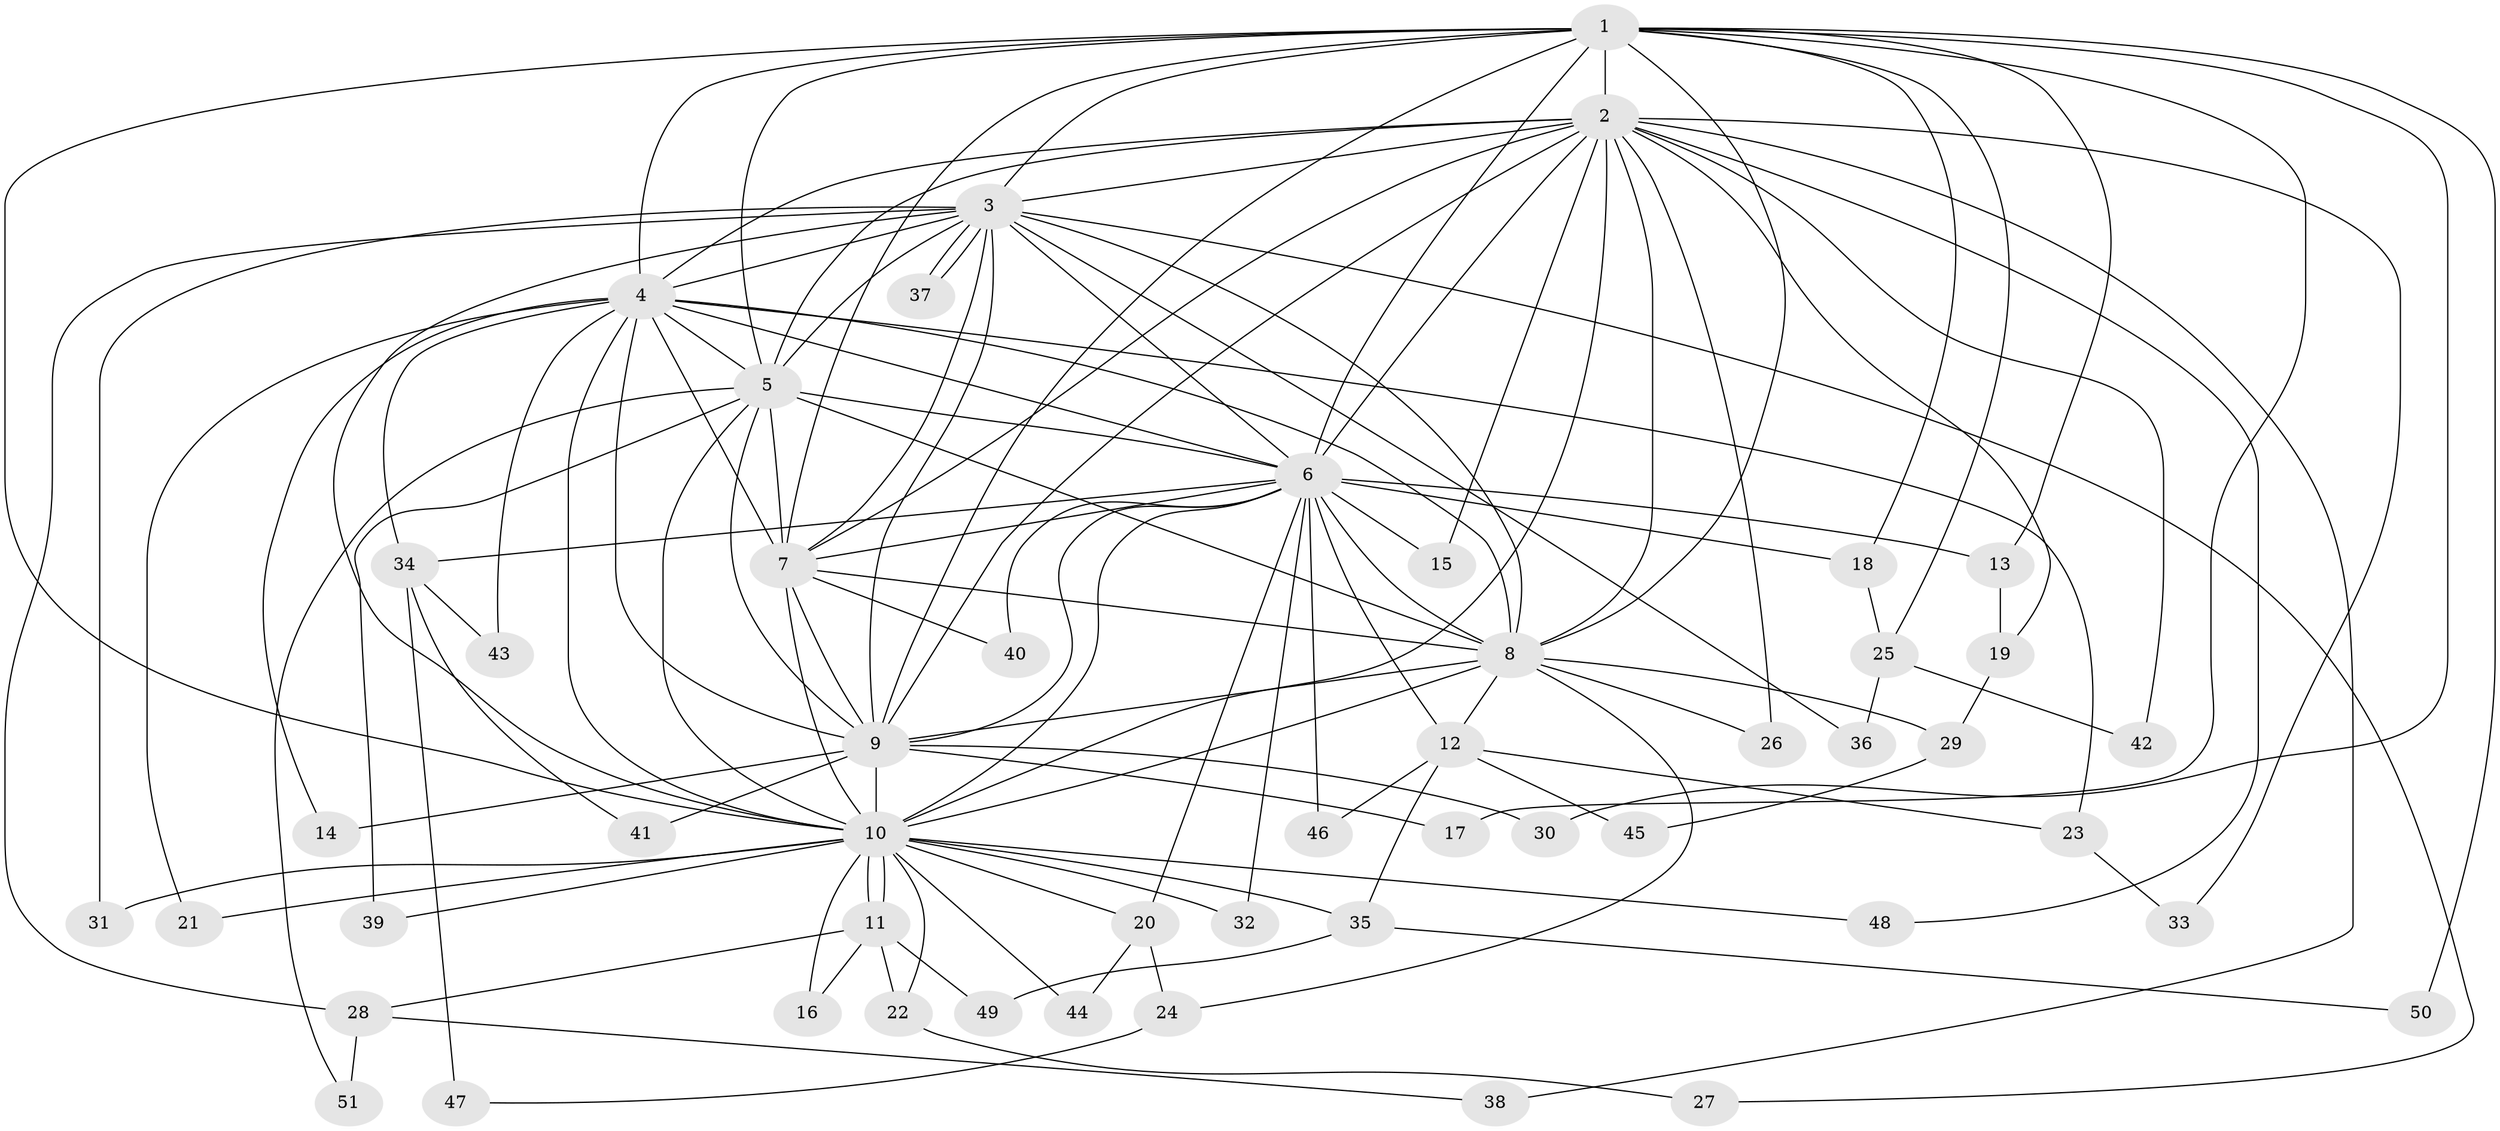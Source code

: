 // Generated by graph-tools (version 1.1) at 2025/35/03/09/25 02:35:00]
// undirected, 51 vertices, 127 edges
graph export_dot {
graph [start="1"]
  node [color=gray90,style=filled];
  1;
  2;
  3;
  4;
  5;
  6;
  7;
  8;
  9;
  10;
  11;
  12;
  13;
  14;
  15;
  16;
  17;
  18;
  19;
  20;
  21;
  22;
  23;
  24;
  25;
  26;
  27;
  28;
  29;
  30;
  31;
  32;
  33;
  34;
  35;
  36;
  37;
  38;
  39;
  40;
  41;
  42;
  43;
  44;
  45;
  46;
  47;
  48;
  49;
  50;
  51;
  1 -- 2;
  1 -- 3;
  1 -- 4;
  1 -- 5;
  1 -- 6;
  1 -- 7;
  1 -- 8;
  1 -- 9;
  1 -- 10;
  1 -- 13;
  1 -- 17;
  1 -- 18;
  1 -- 25;
  1 -- 30;
  1 -- 50;
  2 -- 3;
  2 -- 4;
  2 -- 5;
  2 -- 6;
  2 -- 7;
  2 -- 8;
  2 -- 9;
  2 -- 10;
  2 -- 15;
  2 -- 19;
  2 -- 26;
  2 -- 33;
  2 -- 38;
  2 -- 42;
  2 -- 48;
  3 -- 4;
  3 -- 5;
  3 -- 6;
  3 -- 7;
  3 -- 8;
  3 -- 9;
  3 -- 10;
  3 -- 27;
  3 -- 28;
  3 -- 31;
  3 -- 36;
  3 -- 37;
  3 -- 37;
  4 -- 5;
  4 -- 6;
  4 -- 7;
  4 -- 8;
  4 -- 9;
  4 -- 10;
  4 -- 14;
  4 -- 21;
  4 -- 23;
  4 -- 34;
  4 -- 43;
  5 -- 6;
  5 -- 7;
  5 -- 8;
  5 -- 9;
  5 -- 10;
  5 -- 39;
  5 -- 51;
  6 -- 7;
  6 -- 8;
  6 -- 9;
  6 -- 10;
  6 -- 12;
  6 -- 13;
  6 -- 15;
  6 -- 18;
  6 -- 20;
  6 -- 32;
  6 -- 34;
  6 -- 40;
  6 -- 46;
  7 -- 8;
  7 -- 9;
  7 -- 10;
  7 -- 40;
  8 -- 9;
  8 -- 10;
  8 -- 12;
  8 -- 24;
  8 -- 26;
  8 -- 29;
  9 -- 10;
  9 -- 14;
  9 -- 17;
  9 -- 30;
  9 -- 41;
  10 -- 11;
  10 -- 11;
  10 -- 16;
  10 -- 20;
  10 -- 21;
  10 -- 22;
  10 -- 31;
  10 -- 32;
  10 -- 35;
  10 -- 39;
  10 -- 44;
  10 -- 48;
  11 -- 16;
  11 -- 22;
  11 -- 28;
  11 -- 49;
  12 -- 23;
  12 -- 35;
  12 -- 45;
  12 -- 46;
  13 -- 19;
  18 -- 25;
  19 -- 29;
  20 -- 24;
  20 -- 44;
  22 -- 27;
  23 -- 33;
  24 -- 47;
  25 -- 36;
  25 -- 42;
  28 -- 38;
  28 -- 51;
  29 -- 45;
  34 -- 41;
  34 -- 43;
  34 -- 47;
  35 -- 49;
  35 -- 50;
}
